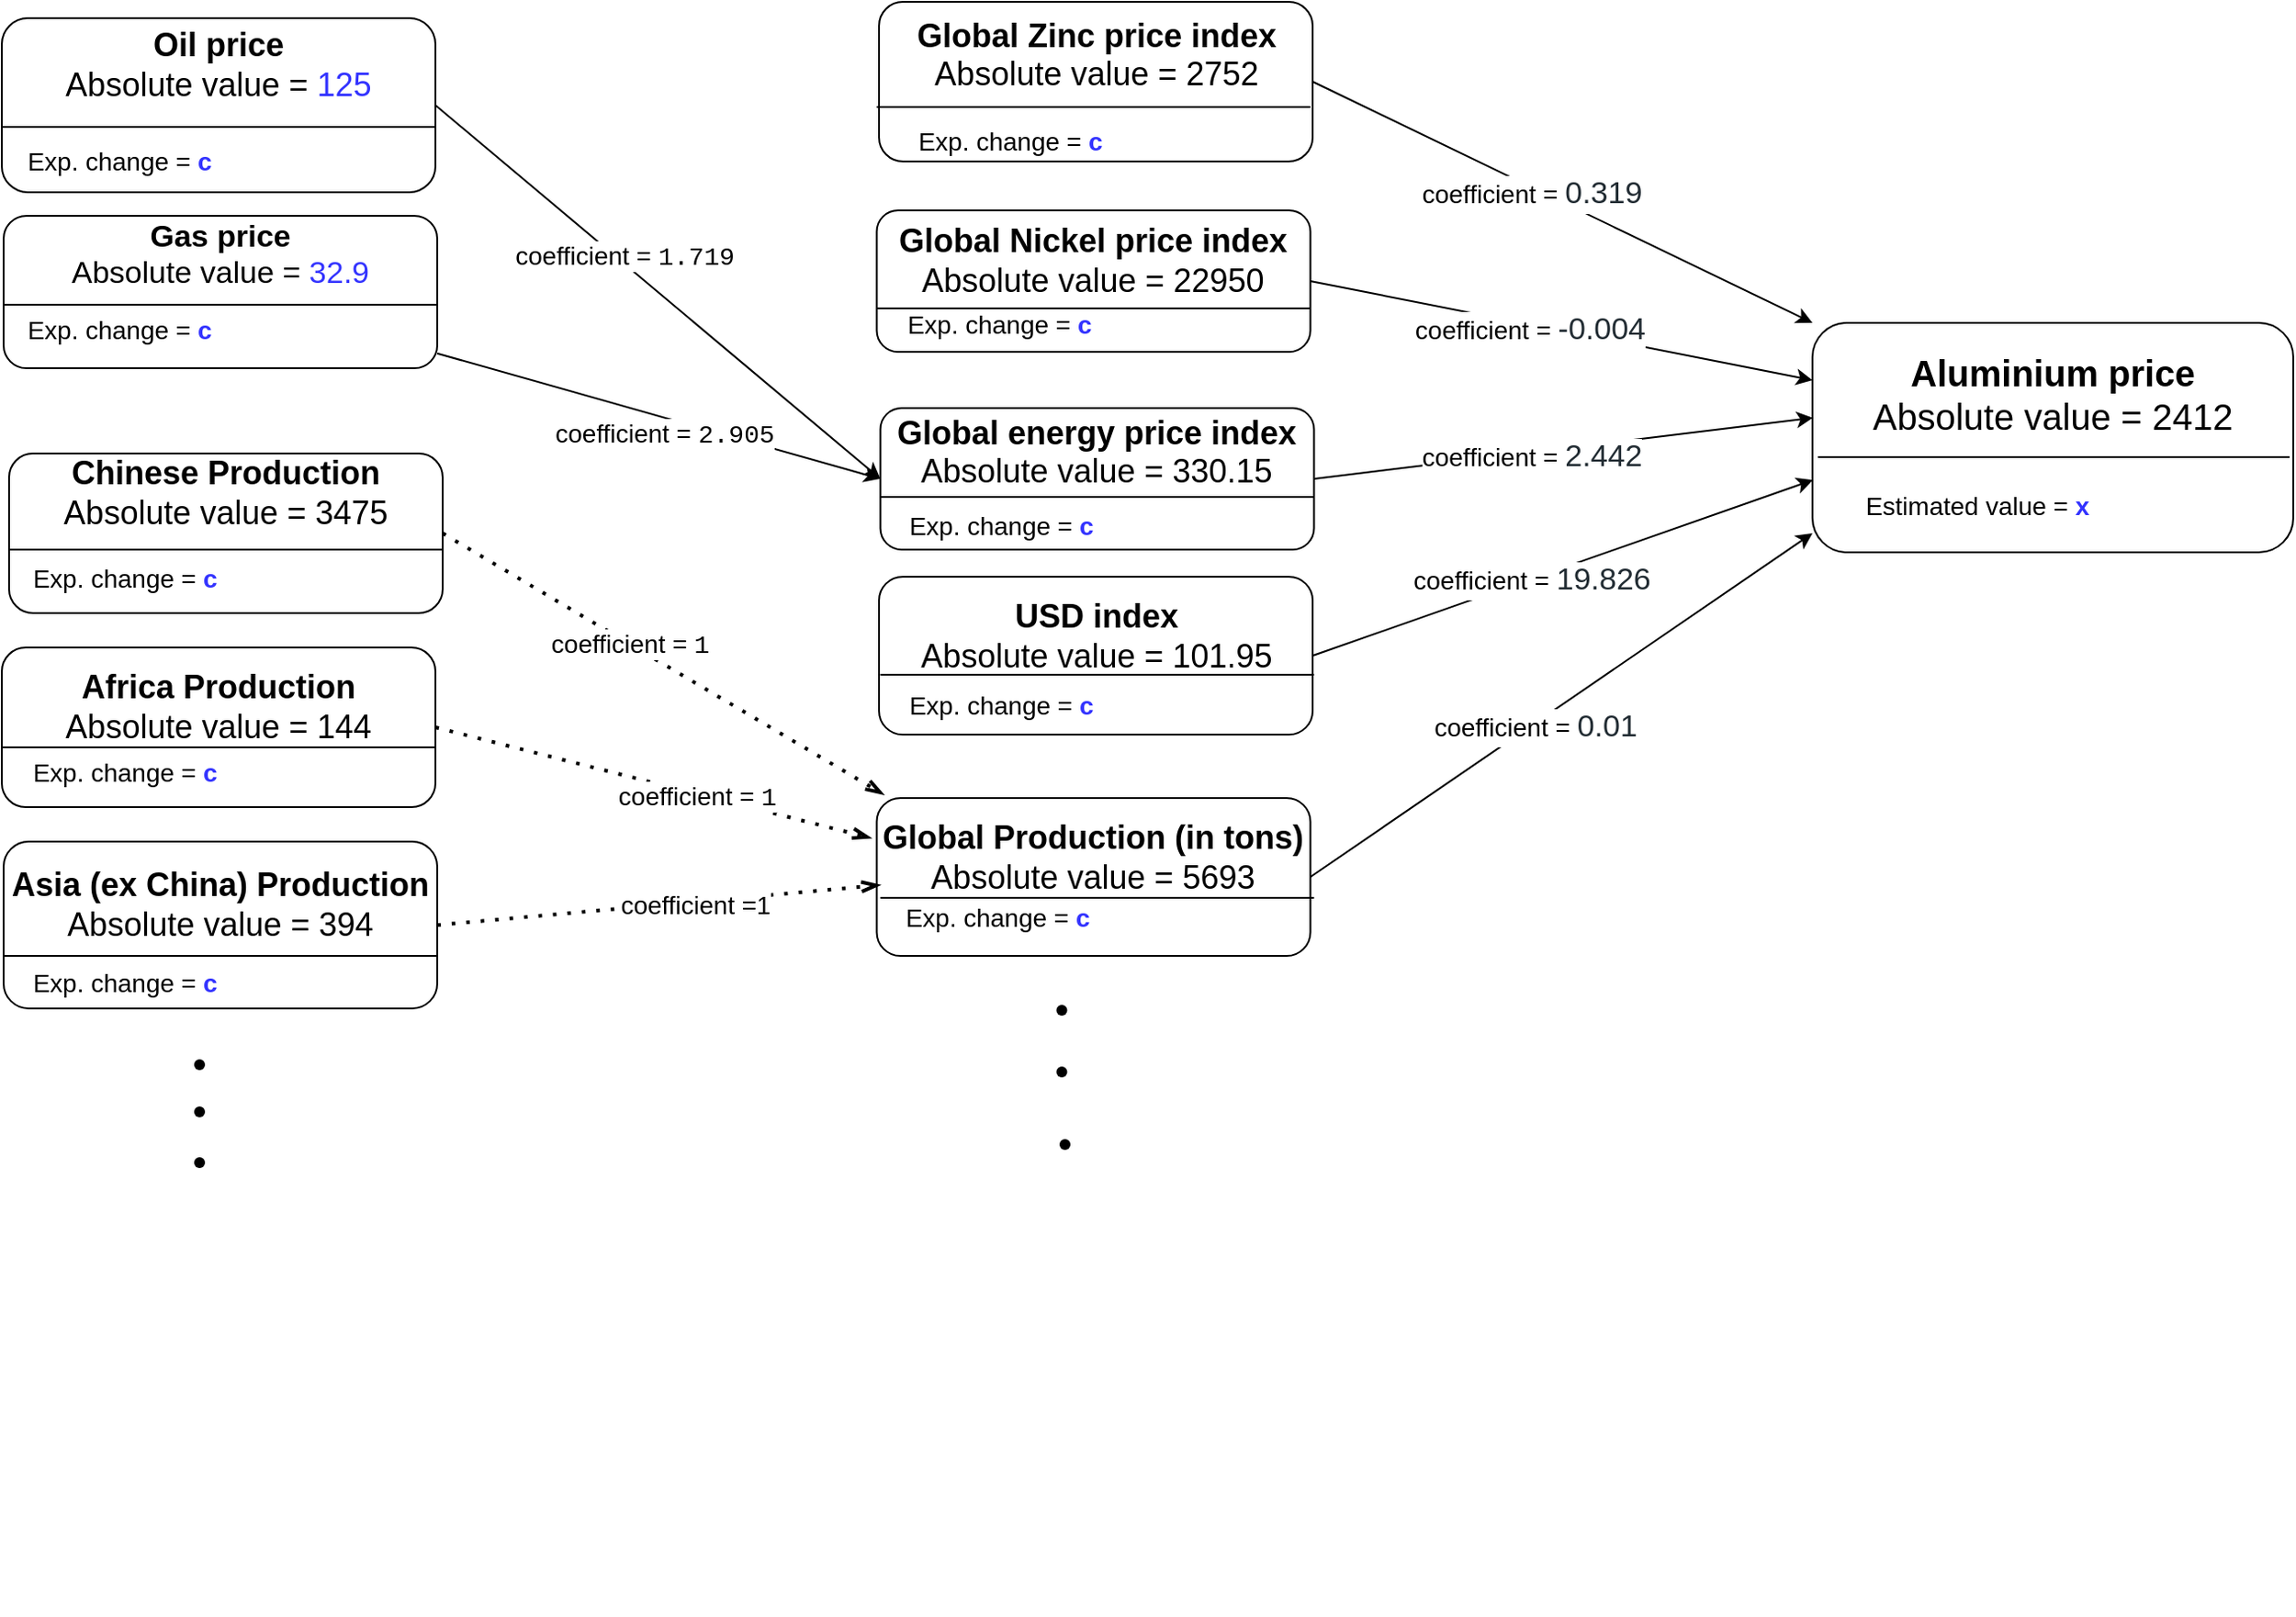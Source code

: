<mxfile version="20.7.2" type="device"><diagram id="u6WOncbfAF4KVZ6Zlxv1" name="Seite-1"><mxGraphModel dx="2049" dy="691" grid="0" gridSize="10" guides="1" tooltips="1" connect="1" arrows="1" fold="1" page="0" pageScale="1" pageWidth="827" pageHeight="1169" math="0" shadow="0"><root><mxCell id="0"/><mxCell id="1" parent="0"/><mxCell id="WackEzxGK8-borPOaFB0-8" style="rounded=0;orthogonalLoop=1;jettySize=auto;html=1;entryX=0.001;entryY=0.414;entryDx=0;entryDy=0;exitX=1;exitY=0.5;exitDx=0;exitDy=0;entryPerimeter=0;" parent="1" source="WackEzxGK8-borPOaFB0-2" target="WackEzxGK8-borPOaFB0-30" edge="1"><mxGeometry relative="1" as="geometry"><mxPoint x="1274.5" y="759.5" as="targetPoint"/></mxGeometry></mxCell><mxCell id="WackEzxGK8-borPOaFB0-11" value="&lt;font style=&quot;font-size: 14px;&quot;&gt;coefficient =&amp;nbsp;&lt;/font&gt;&lt;span style=&quot;color: rgb(34, 44, 51); font-family: Arial, sans-serif; font-size: 17px; text-align: start;&quot;&gt;2.442&lt;/span&gt;" style="edgeLabel;html=1;align=center;verticalAlign=middle;resizable=0;points=[];" parent="WackEzxGK8-borPOaFB0-8" vertex="1" connectable="0"><mxGeometry x="-0.115" relative="1" as="geometry"><mxPoint x="-2" y="3" as="offset"/></mxGeometry></mxCell><mxCell id="WackEzxGK8-borPOaFB0-2" value="&lt;div style=&quot;font-size: 18px;&quot;&gt;&lt;font style=&quot;font-size: 18px;&quot;&gt;&lt;b style=&quot;&quot;&gt;Global energy price index&lt;br&gt;&lt;/b&gt;&lt;/font&gt;&lt;/div&gt;&lt;div style=&quot;font-size: 18px;&quot;&gt;&lt;font style=&quot;font-size: 18px;&quot;&gt;Absolute value = 330.15&lt;b&gt;&lt;br&gt;&lt;/b&gt;&lt;/font&gt;&lt;/div&gt;&lt;div&gt;&lt;br&gt;&lt;/div&gt;&lt;div&gt;&lt;br&gt;&lt;/div&gt;" style="rounded=1;whiteSpace=wrap;html=1;" parent="1" vertex="1"><mxGeometry x="761.25" y="685" width="239" height="78" as="geometry"/></mxCell><mxCell id="WackEzxGK8-borPOaFB0-9" style="edgeStyle=none;rounded=0;orthogonalLoop=1;jettySize=auto;html=1;exitX=1;exitY=0.5;exitDx=0;exitDy=0;entryX=0.001;entryY=0.685;entryDx=0;entryDy=0;entryPerimeter=0;" parent="1" source="WackEzxGK8-borPOaFB0-22" target="WackEzxGK8-borPOaFB0-30" edge="1"><mxGeometry relative="1" as="geometry"><mxPoint x="999" y="759.5" as="sourcePoint"/><mxPoint x="1270" y="750" as="targetPoint"/></mxGeometry></mxCell><mxCell id="WackEzxGK8-borPOaFB0-13" value="&lt;font style=&quot;font-size: 14px;&quot;&gt;&lt;font style=&quot;font-size: 14px;&quot;&gt;coefficient =&amp;nbsp;&lt;/font&gt;&lt;span style=&quot;color: rgb(34, 44, 51); font-family: Arial, sans-serif; font-size: 17px; text-align: start;&quot;&gt;19.826&lt;/span&gt;&lt;br&gt;&lt;/font&gt;" style="edgeLabel;html=1;align=center;verticalAlign=middle;resizable=0;points=[];fontSize=16;" parent="WackEzxGK8-borPOaFB0-9" vertex="1" connectable="0"><mxGeometry x="-0.178" y="2" relative="1" as="geometry"><mxPoint x="8" as="offset"/></mxGeometry></mxCell><mxCell id="WackEzxGK8-borPOaFB0-10" style="edgeStyle=none;rounded=0;orthogonalLoop=1;jettySize=auto;html=1;exitX=1;exitY=0.5;exitDx=0;exitDy=0;entryX=0;entryY=1;entryDx=0;entryDy=0;" parent="1" source="WackEzxGK8-borPOaFB0-26" edge="1" target="WackEzxGK8-borPOaFB0-32"><mxGeometry relative="1" as="geometry"><mxPoint x="1030" y="839" as="sourcePoint"/><mxPoint x="1270" y="770" as="targetPoint"/></mxGeometry></mxCell><mxCell id="WackEzxGK8-borPOaFB0-14" value="coefficient =&amp;nbsp;&lt;span style=&quot;color: rgb(34, 44, 51); font-family: Arial, sans-serif; font-size: 17px; text-align: start;&quot;&gt;0.01&lt;/span&gt;" style="edgeLabel;html=1;align=center;verticalAlign=middle;resizable=0;points=[];fontSize=14;" parent="WackEzxGK8-borPOaFB0-10" vertex="1" connectable="0"><mxGeometry x="-0.172" y="1" relative="1" as="geometry"><mxPoint x="9" y="-3" as="offset"/></mxGeometry></mxCell><mxCell id="WackEzxGK8-borPOaFB0-15" value="" style="endArrow=none;html=1;rounded=0;fontSize=14;exitX=0;exitY=0.5;exitDx=0;exitDy=0;entryX=1;entryY=0.5;entryDx=0;entryDy=0;" parent="1" edge="1"><mxGeometry width="50" height="50" relative="1" as="geometry"><mxPoint x="761.25" y="734" as="sourcePoint"/><mxPoint x="1000.25" y="734" as="targetPoint"/></mxGeometry></mxCell><mxCell id="WackEzxGK8-borPOaFB0-22" value="&lt;div style=&quot;font-size: 18px;&quot;&gt;&lt;font style=&quot;font-size: 18px;&quot;&gt;&lt;b style=&quot;&quot;&gt;&lt;br&gt;&lt;/b&gt;&lt;/font&gt;&lt;/div&gt;&lt;div style=&quot;font-size: 18px;&quot;&gt;&lt;font style=&quot;font-size: 18px;&quot;&gt;&lt;b style=&quot;&quot;&gt;USD index&lt;/b&gt;&lt;font style=&quot;font-size: 18px;&quot;&gt;&lt;b&gt;&lt;br&gt;&lt;/b&gt;&lt;/font&gt;&lt;/font&gt;&lt;/div&gt;&lt;div style=&quot;font-size: 18px;&quot;&gt;&lt;font style=&quot;font-size: 18px;&quot;&gt;Absolute value = 101.95&lt;b&gt;&lt;br&gt;&lt;/b&gt;&lt;/font&gt;&lt;/div&gt;&lt;div style=&quot;font-size: 18px;&quot;&gt;&lt;font style=&quot;font-size: 18px;&quot;&gt;&lt;br&gt;&lt;/font&gt;&lt;/div&gt;&lt;div style=&quot;font-size: 18px;&quot;&gt;&lt;br&gt;&lt;/div&gt;" style="rounded=1;whiteSpace=wrap;html=1;" parent="1" vertex="1"><mxGeometry x="760.5" y="778" width="239" height="87" as="geometry"/></mxCell><mxCell id="WackEzxGK8-borPOaFB0-23" value="" style="endArrow=none;html=1;rounded=0;fontSize=14;exitX=0;exitY=0.5;exitDx=0;exitDy=0;entryX=1;entryY=0.5;entryDx=0;entryDy=0;" parent="1" edge="1"><mxGeometry width="50" height="50" relative="1" as="geometry"><mxPoint x="761.25" y="832" as="sourcePoint"/><mxPoint x="1000.25" y="832" as="targetPoint"/></mxGeometry></mxCell><mxCell id="WackEzxGK8-borPOaFB0-26" value="&lt;div style=&quot;font-size: 18px;&quot;&gt;&lt;span style=&quot;background-color: initial;&quot;&gt;&lt;b style=&quot;&quot;&gt;&lt;font style=&quot;font-size: 18px;&quot;&gt;&lt;br&gt;&lt;/font&gt;&lt;/b&gt;&lt;/span&gt;&lt;/div&gt;&lt;div style=&quot;font-size: 18px;&quot;&gt;&lt;span style=&quot;background-color: initial;&quot;&gt;&lt;b style=&quot;&quot;&gt;&lt;font style=&quot;font-size: 18px;&quot;&gt;Global Production (in tons)&lt;/font&gt;&lt;/b&gt;&lt;/span&gt;&lt;/div&gt;&lt;div style=&quot;font-size: 18px;&quot;&gt;&lt;font style=&quot;font-size: 18px;&quot;&gt;&lt;span style=&quot;background-color: initial;&quot;&gt;Absolute value = 5693&lt;/span&gt;&lt;br&gt;&lt;/font&gt;&lt;/div&gt;&lt;div style=&quot;font-size: 18px;&quot;&gt;&lt;font style=&quot;font-size: 18px;&quot;&gt;&lt;br&gt;&lt;/font&gt;&lt;/div&gt;&lt;div style=&quot;font-size: 18px;&quot;&gt;&lt;br&gt;&lt;/div&gt;" style="rounded=1;whiteSpace=wrap;html=1;" parent="1" vertex="1"><mxGeometry x="759.25" y="900" width="239" height="87" as="geometry"/></mxCell><mxCell id="WackEzxGK8-borPOaFB0-27" value="" style="endArrow=none;html=1;rounded=0;fontSize=14;exitX=0;exitY=0.5;exitDx=0;exitDy=0;entryX=1;entryY=0.5;entryDx=0;entryDy=0;" parent="1" edge="1"><mxGeometry width="50" height="50" relative="1" as="geometry"><mxPoint x="761.25" y="955" as="sourcePoint"/><mxPoint x="1000.25" y="955" as="targetPoint"/></mxGeometry></mxCell><mxCell id="WackEzxGK8-borPOaFB0-30" value="&lt;div style=&quot;font-size: 20px;&quot;&gt;&lt;b style=&quot;background-color: initial;&quot;&gt;Aluminium price&lt;/b&gt;&lt;br&gt;&lt;/div&gt;&lt;div style=&quot;font-size: 20px;&quot;&gt;&lt;font style=&quot;font-size: 20px;&quot;&gt;Absolute value = 2412&lt;b&gt;&lt;br&gt;&lt;/b&gt;&lt;/font&gt;&lt;/div&gt;&lt;div style=&quot;font-size: 20px;&quot;&gt;&lt;font style=&quot;font-size: 20px;&quot;&gt;&lt;br&gt;&lt;/font&gt;&lt;/div&gt;&lt;div style=&quot;font-size: 20px;&quot;&gt;&lt;br&gt;&lt;/div&gt;" style="rounded=1;whiteSpace=wrap;html=1;" parent="1" vertex="1"><mxGeometry x="1275" y="638" width="265" height="126.5" as="geometry"/></mxCell><mxCell id="WackEzxGK8-borPOaFB0-34" value="Exp. change =&amp;nbsp;&lt;font color=&quot;#3333FF&quot;&gt;&lt;b&gt;c&lt;/b&gt;&lt;/font&gt;" style="text;html=1;strokeColor=none;fillColor=none;align=center;verticalAlign=middle;whiteSpace=wrap;rounded=0;fontSize=14;" parent="1" vertex="1"><mxGeometry x="761.25" y="832.5" width="133.75" height="32.5" as="geometry"/></mxCell><mxCell id="WackEzxGK8-borPOaFB0-36" value="Exp. change =&amp;nbsp;&lt;font color=&quot;#3333FF&quot;&gt;&lt;b&gt;c&lt;/b&gt;&lt;/font&gt;" style="text;html=1;strokeColor=none;fillColor=none;align=center;verticalAlign=middle;whiteSpace=wrap;rounded=0;fontSize=14;" parent="1" vertex="1"><mxGeometry x="771.25" y="952" width="110" height="28.62" as="geometry"/></mxCell><mxCell id="WackEzxGK8-borPOaFB0-42" style="edgeStyle=none;rounded=0;orthogonalLoop=1;jettySize=auto;html=1;entryX=0;entryY=0.5;entryDx=0;entryDy=0;fontSize=14;fontColor=#3333FF;exitX=1;exitY=0.5;exitDx=0;exitDy=0;" parent="1" source="WackEzxGK8-borPOaFB0-38" target="WackEzxGK8-borPOaFB0-2" edge="1"><mxGeometry relative="1" as="geometry"/></mxCell><mxCell id="WackEzxGK8-borPOaFB0-48" value="&lt;font style=&quot;font-size: 14px;&quot; color=&quot;#000000&quot;&gt;coefficient =&amp;nbsp;&lt;/font&gt;&lt;span style=&quot;font-family: Consolas, &amp;quot;Courier New&amp;quot;, monospace; text-align: start;&quot;&gt;&lt;font color=&quot;#000000&quot;&gt;1.719&lt;/font&gt;&lt;/span&gt;&lt;font style=&quot;font-size: 14px;&quot; color=&quot;#000000&quot;&gt;&lt;br&gt;&lt;/font&gt;" style="edgeLabel;html=1;align=center;verticalAlign=middle;resizable=0;points=[];fontSize=14;fontColor=#3333FF;" parent="WackEzxGK8-borPOaFB0-42" vertex="1" connectable="0"><mxGeometry x="-0.334" relative="1" as="geometry"><mxPoint x="22" y="14" as="offset"/></mxGeometry></mxCell><mxCell id="WackEzxGK8-borPOaFB0-38" value="&lt;div style=&quot;font-size: 18px;&quot;&gt;&lt;font style=&quot;font-size: 18px;&quot;&gt;&lt;b style=&quot;&quot;&gt;Oil price&lt;br&gt;&lt;/b&gt;&lt;/font&gt;&lt;/div&gt;&lt;div style=&quot;font-size: 18px;&quot;&gt;&lt;font style=&quot;font-size: 18px;&quot;&gt;Absolute value = &lt;font style=&quot;font-size: 18px;&quot; color=&quot;#3333ff&quot;&gt;125&lt;/font&gt;&lt;b&gt;&lt;br&gt;&lt;/b&gt;&lt;/font&gt;&lt;/div&gt;&lt;div style=&quot;font-size: 18px;&quot;&gt;&lt;font style=&quot;font-size: 18px;&quot;&gt;&lt;br&gt;&lt;/font&gt;&lt;/div&gt;&lt;div style=&quot;font-size: 18px;&quot;&gt;&lt;br&gt;&lt;/div&gt;" style="rounded=1;whiteSpace=wrap;html=1;" parent="1" vertex="1"><mxGeometry x="277" y="470" width="239" height="96" as="geometry"/></mxCell><mxCell id="WackEzxGK8-borPOaFB0-39" value="" style="endArrow=none;html=1;rounded=0;fontSize=14;exitX=0;exitY=0.5;exitDx=0;exitDy=0;entryX=1;entryY=0.5;entryDx=0;entryDy=0;" parent="1" edge="1"><mxGeometry width="50" height="50" relative="1" as="geometry"><mxPoint x="277" y="530" as="sourcePoint"/><mxPoint x="516" y="530" as="targetPoint"/></mxGeometry></mxCell><mxCell id="WackEzxGK8-borPOaFB0-40" value="Exp. change =&amp;nbsp;&lt;font color=&quot;#3333FF&quot;&gt;&lt;b&gt;c&lt;/b&gt;&lt;/font&gt;" style="text;html=1;strokeColor=none;fillColor=none;align=center;verticalAlign=middle;whiteSpace=wrap;rounded=0;fontSize=14;" parent="1" vertex="1"><mxGeometry x="290" y="534" width="104" height="30" as="geometry"/></mxCell><mxCell id="WackEzxGK8-borPOaFB0-47" style="edgeStyle=none;rounded=0;orthogonalLoop=1;jettySize=auto;html=1;entryX=0;entryY=0.5;entryDx=0;entryDy=0;fontSize=14;fontColor=#3333FF;" parent="1" source="WackEzxGK8-borPOaFB0-43" target="WackEzxGK8-borPOaFB0-2" edge="1"><mxGeometry relative="1" as="geometry"/></mxCell><mxCell id="WackEzxGK8-borPOaFB0-43" value="&lt;div style=&quot;font-size: 17px;&quot;&gt;&lt;font style=&quot;font-size: 17px;&quot;&gt;&lt;b style=&quot;&quot;&gt;Gas price&lt;/b&gt;&lt;/font&gt;&lt;/div&gt;&lt;div style=&quot;font-size: 17px;&quot;&gt;&lt;font style=&quot;font-size: 17px;&quot;&gt;Absolute value = &lt;font style=&quot;font-size: 17px;&quot; color=&quot;#3333ff&quot;&gt;32.9&lt;/font&gt;&lt;b&gt;&lt;br&gt;&lt;/b&gt;&lt;/font&gt;&lt;/div&gt;&lt;div style=&quot;font-size: 17px;&quot;&gt;&lt;font style=&quot;font-size: 17px;&quot;&gt;&lt;br&gt;&lt;/font&gt;&lt;/div&gt;&lt;div style=&quot;font-size: 17px;&quot;&gt;&lt;br&gt;&lt;/div&gt;" style="rounded=1;whiteSpace=wrap;html=1;" parent="1" vertex="1"><mxGeometry x="278" y="579" width="239" height="84" as="geometry"/></mxCell><mxCell id="WackEzxGK8-borPOaFB0-44" value="" style="endArrow=none;html=1;rounded=0;fontSize=14;exitX=0;exitY=0.5;exitDx=0;exitDy=0;entryX=1;entryY=0.5;entryDx=0;entryDy=0;" parent="1" edge="1"><mxGeometry width="50" height="50" relative="1" as="geometry"><mxPoint x="278" y="628" as="sourcePoint"/><mxPoint x="517" y="628" as="targetPoint"/></mxGeometry></mxCell><mxCell id="WackEzxGK8-borPOaFB0-45" value="Exp. change =&amp;nbsp;&lt;font color=&quot;#3333FF&quot;&gt;&lt;b&gt;c&lt;/b&gt;&lt;/font&gt;" style="text;html=1;strokeColor=none;fillColor=none;align=center;verticalAlign=middle;whiteSpace=wrap;rounded=0;fontSize=14;" parent="1" vertex="1"><mxGeometry x="290" y="627" width="104" height="30" as="geometry"/></mxCell><mxCell id="WackEzxGK8-borPOaFB0-49" value="&lt;font color=&quot;#000000&quot;&gt;coefficient =&amp;nbsp;&lt;/font&gt;&lt;span style=&quot;font-family: Consolas, &amp;quot;Courier New&amp;quot;, monospace; text-align: start;&quot;&gt;&lt;font color=&quot;#000000&quot;&gt;2.905&lt;/font&gt;&lt;/span&gt;&lt;font color=&quot;#000000&quot;&gt;&lt;br&gt;&lt;/font&gt;" style="edgeLabel;html=1;align=center;verticalAlign=middle;resizable=0;points=[];fontSize=14;fontColor=#3333FF;" parent="1" vertex="1" connectable="0"><mxGeometry x="642.003" y="699.005" as="geometry"/></mxCell><mxCell id="WackEzxGK8-borPOaFB0-52" value="" style="endArrow=openThin;dashed=1;html=1;dashPattern=1 3;strokeWidth=2;rounded=0;fontSize=14;fontColor=#3333FF;exitX=1;exitY=0.5;exitDx=0;exitDy=0;endFill=0;" parent="1" source="npwigQvp6gdLTjQ-537E-26" edge="1"><mxGeometry width="50" height="50" relative="1" as="geometry"><mxPoint x="640" y="879.5" as="sourcePoint"/><mxPoint x="763" y="898" as="targetPoint"/><Array as="points"/></mxGeometry></mxCell><mxCell id="npwigQvp6gdLTjQ-537E-29" value="&lt;span style=&quot;font-size: 14px;&quot;&gt;coefficient =&amp;nbsp;&lt;/span&gt;&lt;span style=&quot;font-family: Consolas, &amp;quot;Courier New&amp;quot;, monospace; font-size: 14px; text-align: start;&quot;&gt;1&lt;/span&gt;" style="edgeLabel;html=1;align=center;verticalAlign=middle;resizable=0;points=[];fontColor=#000000;" parent="WackEzxGK8-borPOaFB0-52" vertex="1" connectable="0"><mxGeometry x="-0.155" relative="1" as="geometry"><mxPoint as="offset"/></mxGeometry></mxCell><mxCell id="WackEzxGK8-borPOaFB0-53" value="" style="endArrow=openThin;dashed=1;html=1;dashPattern=1 3;strokeWidth=2;rounded=0;fontSize=14;fontColor=#3333FF;exitX=1;exitY=0.5;exitDx=0;exitDy=0;endFill=0;" parent="1" source="npwigQvp6gdLTjQ-537E-30" edge="1"><mxGeometry width="50" height="50" relative="1" as="geometry"><mxPoint x="610" y="950" as="sourcePoint"/><mxPoint x="756" y="922" as="targetPoint"/></mxGeometry></mxCell><mxCell id="npwigQvp6gdLTjQ-537E-36" value="&lt;div style=&quot;text-align: start;&quot;&gt;&lt;span style=&quot;font-size: 14px;&quot;&gt;coefficient = &lt;font face=&quot;Consolas, Courier New, monospace&quot;&gt;1&lt;/font&gt;&lt;/span&gt;&lt;/div&gt;" style="edgeLabel;html=1;align=center;verticalAlign=middle;resizable=0;points=[];fontColor=#000000;" parent="WackEzxGK8-borPOaFB0-53" vertex="1" connectable="0"><mxGeometry x="0.164" y="-3" relative="1" as="geometry"><mxPoint x="5" y="-1" as="offset"/></mxGeometry></mxCell><mxCell id="npwigQvp6gdLTjQ-537E-16" style="rounded=0;orthogonalLoop=1;jettySize=auto;html=1;entryX=0;entryY=0.25;entryDx=0;entryDy=0;exitX=1;exitY=0.5;exitDx=0;exitDy=0;" parent="1" source="npwigQvp6gdLTjQ-537E-18" target="WackEzxGK8-borPOaFB0-30" edge="1"><mxGeometry relative="1" as="geometry"><mxPoint x="1275" y="639" as="targetPoint"/></mxGeometry></mxCell><mxCell id="npwigQvp6gdLTjQ-537E-17" value="&lt;font style=&quot;font-size: 14px;&quot;&gt;coefficient =&amp;nbsp;&lt;/font&gt;&lt;span style=&quot;color: rgb(34, 44, 51); font-family: Arial, sans-serif; font-size: 17px; text-align: start;&quot;&gt;-0.004&lt;/span&gt;" style="edgeLabel;html=1;align=center;verticalAlign=middle;resizable=0;points=[];" parent="npwigQvp6gdLTjQ-537E-16" vertex="1" connectable="0"><mxGeometry x="-0.115" relative="1" as="geometry"><mxPoint x="-2" y="3" as="offset"/></mxGeometry></mxCell><mxCell id="npwigQvp6gdLTjQ-537E-18" value="&lt;div style=&quot;font-size: 18px;&quot;&gt;&lt;font style=&quot;font-size: 18px;&quot;&gt;&lt;b style=&quot;&quot;&gt;&lt;br&gt;&lt;/b&gt;&lt;/font&gt;&lt;/div&gt;&lt;div style=&quot;font-size: 18px;&quot;&gt;&lt;font style=&quot;font-size: 18px;&quot;&gt;&lt;b style=&quot;&quot;&gt;Global Nickel price index&lt;br&gt;&lt;/b&gt;&lt;/font&gt;&lt;/div&gt;&lt;div style=&quot;font-size: 18px;&quot;&gt;&lt;font style=&quot;font-size: 18px;&quot;&gt;Absolute value = 22950&lt;b&gt;&lt;br&gt;&lt;/b&gt;&lt;/font&gt;&lt;/div&gt;&lt;div style=&quot;font-size: 18px;&quot;&gt;&lt;font style=&quot;font-size: 18px;&quot;&gt;&lt;br&gt;&lt;/font&gt;&lt;/div&gt;&lt;div style=&quot;font-size: 18px;&quot;&gt;&lt;br&gt;&lt;/div&gt;" style="rounded=1;whiteSpace=wrap;html=1;" parent="1" vertex="1"><mxGeometry x="759.25" y="576" width="239" height="78" as="geometry"/></mxCell><mxCell id="npwigQvp6gdLTjQ-537E-19" value="" style="endArrow=none;html=1;rounded=0;fontSize=14;exitX=0;exitY=0.5;exitDx=0;exitDy=0;entryX=1;entryY=0.5;entryDx=0;entryDy=0;" parent="1" edge="1"><mxGeometry width="50" height="50" relative="1" as="geometry"><mxPoint x="759.25" y="630" as="sourcePoint"/><mxPoint x="998.25" y="630" as="targetPoint"/></mxGeometry></mxCell><mxCell id="npwigQvp6gdLTjQ-537E-20" value="Exp. change =&amp;nbsp;&lt;font color=&quot;#3333FF&quot;&gt;&lt;b&gt;c&lt;/b&gt;&lt;/font&gt;" style="text;html=1;strokeColor=none;fillColor=none;align=center;verticalAlign=middle;whiteSpace=wrap;rounded=0;fontSize=14;" parent="1" vertex="1"><mxGeometry x="775.25" y="624" width="103.5" height="30" as="geometry"/></mxCell><mxCell id="npwigQvp6gdLTjQ-537E-21" style="rounded=0;orthogonalLoop=1;jettySize=auto;html=1;exitX=1;exitY=0.5;exitDx=0;exitDy=0;entryX=0;entryY=0;entryDx=0;entryDy=0;" parent="1" source="npwigQvp6gdLTjQ-537E-23" edge="1" target="WackEzxGK8-borPOaFB0-30"><mxGeometry relative="1" as="geometry"><mxPoint x="1301" y="673" as="targetPoint"/></mxGeometry></mxCell><mxCell id="npwigQvp6gdLTjQ-537E-22" value="&lt;font style=&quot;font-size: 14px;&quot;&gt;coefficient =&amp;nbsp;&lt;/font&gt;&lt;span style=&quot;color: rgb(34, 44, 51); font-family: Arial, sans-serif; font-size: 17px; text-align: start;&quot;&gt;0.319&lt;/span&gt;" style="edgeLabel;html=1;align=center;verticalAlign=middle;resizable=0;points=[];" parent="npwigQvp6gdLTjQ-537E-21" vertex="1" connectable="0"><mxGeometry x="-0.115" relative="1" as="geometry"><mxPoint x="-2" y="3" as="offset"/></mxGeometry></mxCell><mxCell id="npwigQvp6gdLTjQ-537E-23" value="&lt;div style=&quot;font-size: 18px;&quot;&gt;&lt;font style=&quot;font-size: 18px;&quot;&gt;&lt;b style=&quot;&quot;&gt;Global Zinc price index&lt;br&gt;&lt;/b&gt;&lt;/font&gt;&lt;/div&gt;&lt;div style=&quot;font-size: 18px;&quot;&gt;&lt;font style=&quot;font-size: 18px;&quot;&gt;Absolute value = 2752&lt;b&gt;&lt;br&gt;&lt;/b&gt;&lt;/font&gt;&lt;/div&gt;&lt;div&gt;&lt;br&gt;&lt;/div&gt;&lt;div&gt;&lt;br&gt;&lt;/div&gt;" style="rounded=1;whiteSpace=wrap;html=1;" parent="1" vertex="1"><mxGeometry x="760.5" y="461" width="239" height="88" as="geometry"/></mxCell><mxCell id="npwigQvp6gdLTjQ-537E-24" value="" style="endArrow=none;html=1;rounded=0;fontSize=14;exitX=0;exitY=0.5;exitDx=0;exitDy=0;entryX=1;entryY=0.5;entryDx=0;entryDy=0;" parent="1" edge="1"><mxGeometry width="50" height="50" relative="1" as="geometry"><mxPoint x="759.25" y="519" as="sourcePoint"/><mxPoint x="998.25" y="519" as="targetPoint"/></mxGeometry></mxCell><mxCell id="npwigQvp6gdLTjQ-537E-25" value="Exp. change = &lt;font color=&quot;#3333FF&quot;&gt;&lt;b&gt;c&lt;/b&gt;&lt;/font&gt;" style="text;html=1;strokeColor=none;fillColor=none;align=center;verticalAlign=middle;whiteSpace=wrap;rounded=0;fontSize=14;" parent="1" vertex="1"><mxGeometry x="771.25" y="519" width="124" height="37" as="geometry"/></mxCell><mxCell id="npwigQvp6gdLTjQ-537E-26" value="&lt;div style=&quot;font-size: 18px;&quot;&gt;&lt;span style=&quot;background-color: initial;&quot;&gt;&lt;b style=&quot;&quot;&gt;&lt;font style=&quot;font-size: 18px;&quot;&gt;Chinese Production&lt;/font&gt;&lt;/b&gt;&lt;/span&gt;&lt;/div&gt;&lt;div style=&quot;font-size: 18px;&quot;&gt;&lt;font style=&quot;font-size: 18px;&quot;&gt;&lt;span style=&quot;background-color: initial;&quot;&gt;Absolute value = 3475&lt;/span&gt;&lt;br&gt;&lt;/font&gt;&lt;/div&gt;&lt;div style=&quot;font-size: 18px;&quot;&gt;&lt;font style=&quot;font-size: 18px;&quot;&gt;&lt;br&gt;&lt;/font&gt;&lt;/div&gt;&lt;div style=&quot;font-size: 18px;&quot;&gt;&lt;br&gt;&lt;/div&gt;" style="rounded=1;whiteSpace=wrap;html=1;" parent="1" vertex="1"><mxGeometry x="281" y="710" width="239" height="88" as="geometry"/></mxCell><mxCell id="npwigQvp6gdLTjQ-537E-27" value="" style="endArrow=none;html=1;rounded=0;fontSize=14;exitX=0;exitY=0.5;exitDx=0;exitDy=0;entryX=1;entryY=0.5;entryDx=0;entryDy=0;" parent="1" edge="1"><mxGeometry width="50" height="50" relative="1" as="geometry"><mxPoint x="281" y="763" as="sourcePoint"/><mxPoint x="520" y="763" as="targetPoint"/></mxGeometry></mxCell><mxCell id="npwigQvp6gdLTjQ-537E-28" value="Exp. change =&amp;nbsp;&lt;font color=&quot;#3333FF&quot;&gt;&lt;b&gt;c&lt;/b&gt;&lt;/font&gt;" style="text;html=1;strokeColor=none;fillColor=none;align=center;verticalAlign=middle;whiteSpace=wrap;rounded=0;fontSize=14;" parent="1" vertex="1"><mxGeometry x="290" y="764.5" width="110" height="28.62" as="geometry"/></mxCell><mxCell id="npwigQvp6gdLTjQ-537E-30" value="&lt;div style=&quot;font-size: 18px;&quot;&gt;&lt;span style=&quot;background-color: initial;&quot;&gt;&lt;b style=&quot;&quot;&gt;&lt;font style=&quot;font-size: 18px;&quot;&gt;&lt;br&gt;&lt;/font&gt;&lt;/b&gt;&lt;/span&gt;&lt;/div&gt;&lt;div style=&quot;font-size: 18px;&quot;&gt;&lt;span style=&quot;background-color: initial;&quot;&gt;&lt;b style=&quot;&quot;&gt;&lt;font style=&quot;font-size: 18px;&quot;&gt;&lt;br&gt;&lt;/font&gt;&lt;/b&gt;&lt;/span&gt;&lt;/div&gt;&lt;div style=&quot;font-size: 18px;&quot;&gt;&lt;span style=&quot;background-color: initial;&quot;&gt;&lt;b style=&quot;&quot;&gt;&lt;font style=&quot;font-size: 18px;&quot;&gt;Africa Production&lt;/font&gt;&lt;/b&gt;&lt;/span&gt;&lt;/div&gt;&lt;div style=&quot;font-size: 18px;&quot;&gt;&lt;span style=&quot;background-color: initial;&quot;&gt;&lt;font style=&quot;font-size: 18px;&quot;&gt;Absolute value = 144&lt;/font&gt;&lt;/span&gt;&lt;/div&gt;&lt;font style=&quot;font-size: 18px;&quot;&gt;&lt;br&gt;&lt;/font&gt;&lt;div style=&quot;font-size: 18px;&quot;&gt;&lt;font style=&quot;font-size: 18px;&quot;&gt;&lt;br&gt;&lt;/font&gt;&lt;/div&gt;&lt;div style=&quot;font-size: 18px;&quot;&gt;&lt;br&gt;&lt;/div&gt;" style="rounded=1;whiteSpace=wrap;html=1;" parent="1" vertex="1"><mxGeometry x="277" y="817" width="239" height="88" as="geometry"/></mxCell><mxCell id="npwigQvp6gdLTjQ-537E-31" value="" style="endArrow=none;html=1;rounded=0;fontSize=14;exitX=0;exitY=0.5;exitDx=0;exitDy=0;" parent="1" edge="1" target="npwigQvp6gdLTjQ-537E-30"><mxGeometry width="50" height="50" relative="1" as="geometry"><mxPoint x="277" y="876" as="sourcePoint"/><mxPoint x="516" y="876" as="targetPoint"/><Array as="points"/></mxGeometry></mxCell><mxCell id="npwigQvp6gdLTjQ-537E-32" value="Exp. change =&amp;nbsp;&lt;font color=&quot;#3333FF&quot;&gt;&lt;b&gt;c&lt;/b&gt;&lt;/font&gt;" style="text;html=1;strokeColor=none;fillColor=none;align=center;verticalAlign=middle;whiteSpace=wrap;rounded=0;fontSize=14;" parent="1" vertex="1"><mxGeometry x="290" y="871.38" width="110" height="28.62" as="geometry"/></mxCell><mxCell id="npwigQvp6gdLTjQ-537E-33" value="&lt;div style=&quot;font-size: 18px;&quot;&gt;&lt;span style=&quot;background-color: initial;&quot;&gt;&lt;b style=&quot;&quot;&gt;&lt;font style=&quot;font-size: 18px;&quot;&gt;Asia (ex China) Production&lt;/font&gt;&lt;/b&gt;&lt;/span&gt;&lt;/div&gt;&lt;div style=&quot;font-size: 18px;&quot;&gt;&lt;font style=&quot;font-size: 18px;&quot;&gt;&lt;span style=&quot;background-color: initial;&quot;&gt;Absolute value = 394&lt;/span&gt;&lt;br&gt;&lt;/font&gt;&lt;/div&gt;&lt;div style=&quot;font-size: 18px;&quot;&gt;&lt;br&gt;&lt;/div&gt;" style="rounded=1;whiteSpace=wrap;html=1;" parent="1" vertex="1"><mxGeometry x="278" y="924" width="239" height="92" as="geometry"/></mxCell><mxCell id="npwigQvp6gdLTjQ-537E-34" value="" style="endArrow=none;html=1;rounded=0;fontSize=14;exitX=0;exitY=0.5;exitDx=0;exitDy=0;entryX=1;entryY=0.5;entryDx=0;entryDy=0;" parent="1" edge="1"><mxGeometry width="50" height="50" relative="1" as="geometry"><mxPoint x="278" y="987" as="sourcePoint"/><mxPoint x="517" y="987" as="targetPoint"/></mxGeometry></mxCell><mxCell id="npwigQvp6gdLTjQ-537E-35" value="Exp. change =&amp;nbsp;&lt;font color=&quot;#3333FF&quot;&gt;&lt;b&gt;c&lt;/b&gt;&lt;/font&gt;" style="text;html=1;strokeColor=none;fillColor=none;align=center;verticalAlign=middle;whiteSpace=wrap;rounded=0;fontSize=14;" parent="1" vertex="1"><mxGeometry x="290" y="987.38" width="110" height="28.62" as="geometry"/></mxCell><mxCell id="npwigQvp6gdLTjQ-537E-39" value="" style="endArrow=openThin;dashed=1;html=1;dashPattern=1 3;strokeWidth=2;rounded=0;fontSize=14;fontColor=#3333FF;exitX=1;exitY=0.5;exitDx=0;exitDy=0;endFill=0;" parent="1" source="npwigQvp6gdLTjQ-537E-33" edge="1"><mxGeometry width="50" height="50" relative="1" as="geometry"><mxPoint x="529" y="968" as="sourcePoint"/><mxPoint x="761" y="948" as="targetPoint"/></mxGeometry></mxCell><mxCell id="npwigQvp6gdLTjQ-537E-40" value="&lt;span style=&quot;font-size: 14px;&quot;&gt;coefficient =1&lt;/span&gt;&lt;br&gt;" style="edgeLabel;html=1;align=center;verticalAlign=middle;resizable=0;points=[];fontColor=#000000;" parent="npwigQvp6gdLTjQ-537E-39" vertex="1" connectable="0"><mxGeometry x="0.164" y="-3" relative="1" as="geometry"><mxPoint y="-1" as="offset"/></mxGeometry></mxCell><mxCell id="npwigQvp6gdLTjQ-537E-66" value="Exp. change =&amp;nbsp;&lt;font color=&quot;#3333FF&quot;&gt;&lt;b&gt;c&lt;/b&gt;&lt;/font&gt;" style="text;html=1;strokeColor=none;fillColor=none;align=center;verticalAlign=middle;whiteSpace=wrap;rounded=0;fontSize=14;" parent="1" vertex="1"><mxGeometry x="773.25" y="734.5" width="109.75" height="31.5" as="geometry"/></mxCell><mxCell id="H44A_tf3nV4HFGrnfe52-4" value="" style="endArrow=none;html=1;rounded=0;fontSize=14;exitX=0;exitY=0.5;exitDx=0;exitDy=0;" edge="1" parent="1"><mxGeometry width="50" height="50" relative="1" as="geometry"><mxPoint x="755.5" y="1349" as="sourcePoint"/><mxPoint x="755.5" y="1349" as="targetPoint"/></mxGeometry></mxCell><mxCell id="H44A_tf3nV4HFGrnfe52-7" value="" style="endArrow=none;html=1;rounded=0;fontSize=14;exitX=0;exitY=0.5;exitDx=0;exitDy=0;entryX=1;entryY=0.5;entryDx=0;entryDy=0;" edge="1" parent="1"><mxGeometry width="50" height="50" relative="1" as="geometry"><mxPoint x="277" y="872" as="sourcePoint"/><mxPoint x="516" y="872" as="targetPoint"/></mxGeometry></mxCell><mxCell id="WackEzxGK8-borPOaFB0-32" value="Estimated value = &lt;b&gt;&lt;font color=&quot;#3333FF&quot;&gt;x&lt;/font&gt;&lt;/b&gt;" style="text;html=1;strokeColor=none;fillColor=none;align=center;verticalAlign=middle;whiteSpace=wrap;rounded=0;fontSize=14;" parent="1" vertex="1"><mxGeometry x="1275" y="724" width="182" height="30" as="geometry"/></mxCell><mxCell id="H44A_tf3nV4HFGrnfe52-10" value="" style="endArrow=none;html=1;rounded=0;fontSize=14;exitX=0;exitY=0.5;exitDx=0;exitDy=0;" edge="1" parent="1" target="WackEzxGK8-borPOaFB0-30"><mxGeometry width="50" height="50" relative="1" as="geometry"><mxPoint x="1275" y="719" as="sourcePoint"/><mxPoint x="1514" y="719" as="targetPoint"/></mxGeometry></mxCell><mxCell id="H44A_tf3nV4HFGrnfe52-11" value="" style="endArrow=none;html=1;rounded=0;fontSize=14;exitX=0;exitY=0.5;exitDx=0;exitDy=0;" edge="1" parent="1" target="WackEzxGK8-borPOaFB0-30"><mxGeometry width="50" height="50" relative="1" as="geometry"><mxPoint x="1275" y="713.04" as="sourcePoint"/><mxPoint x="1514" y="713.04" as="targetPoint"/></mxGeometry></mxCell><mxCell id="H44A_tf3nV4HFGrnfe52-12" value="" style="endArrow=none;html=1;rounded=0;fontSize=14;exitX=0;exitY=0.5;exitDx=0;exitDy=0;" edge="1" parent="1"><mxGeometry width="50" height="50" relative="1" as="geometry"><mxPoint x="1278" y="712" as="sourcePoint"/><mxPoint x="1538" y="712" as="targetPoint"/></mxGeometry></mxCell><mxCell id="H44A_tf3nV4HFGrnfe52-25" value="" style="shape=waypoint;sketch=0;fillStyle=solid;size=6;pointerEvents=1;points=[];fillColor=none;resizable=0;rotatable=0;perimeter=centerPerimeter;snapToPoint=1;fontSize=20;" vertex="1" parent="1"><mxGeometry x="366" y="1081" width="40" height="40" as="geometry"/></mxCell><mxCell id="H44A_tf3nV4HFGrnfe52-26" value="" style="shape=waypoint;sketch=0;fillStyle=solid;size=6;pointerEvents=1;points=[];fillColor=none;resizable=0;rotatable=0;perimeter=centerPerimeter;snapToPoint=1;fontSize=20;" vertex="1" parent="1"><mxGeometry x="366" y="1027" width="40" height="40" as="geometry"/></mxCell><mxCell id="H44A_tf3nV4HFGrnfe52-27" value="" style="shape=waypoint;sketch=0;fillStyle=solid;size=6;pointerEvents=1;points=[];fillColor=none;resizable=0;rotatable=0;perimeter=centerPerimeter;snapToPoint=1;fontSize=20;" vertex="1" parent="1"><mxGeometry x="366" y="1053" width="40" height="40" as="geometry"/></mxCell><mxCell id="H44A_tf3nV4HFGrnfe52-31" value="" style="shape=waypoint;sketch=0;fillStyle=solid;size=6;pointerEvents=1;points=[];fillColor=none;resizable=0;rotatable=0;perimeter=centerPerimeter;snapToPoint=1;fontSize=20;" vertex="1" parent="1"><mxGeometry x="841.25" y="1031" width="40" height="40" as="geometry"/></mxCell><mxCell id="H44A_tf3nV4HFGrnfe52-32" value="" style="shape=waypoint;sketch=0;fillStyle=solid;size=6;pointerEvents=1;points=[];fillColor=none;resizable=0;rotatable=0;perimeter=centerPerimeter;snapToPoint=1;fontSize=20;" vertex="1" parent="1"><mxGeometry x="841.25" y="997" width="40" height="40" as="geometry"/></mxCell><mxCell id="H44A_tf3nV4HFGrnfe52-33" value="" style="shape=waypoint;sketch=0;fillStyle=solid;size=6;pointerEvents=1;points=[];fillColor=none;resizable=0;rotatable=0;perimeter=centerPerimeter;snapToPoint=1;fontSize=20;" vertex="1" parent="1"><mxGeometry x="843" y="1071" width="40" height="40" as="geometry"/></mxCell><mxCell id="H44A_tf3nV4HFGrnfe52-34" style="edgeStyle=orthogonalEdgeStyle;rounded=0;orthogonalLoop=1;jettySize=auto;html=1;entryX=0.725;entryY=1.154;entryDx=0;entryDy=0;entryPerimeter=0;fontSize=20;" edge="1" parent="1"><mxGeometry relative="1" as="geometry"><mxPoint x="896" y="1011" as="sourcePoint"/><mxPoint x="896" y="1011" as="targetPoint"/></mxGeometry></mxCell></root></mxGraphModel></diagram></mxfile>